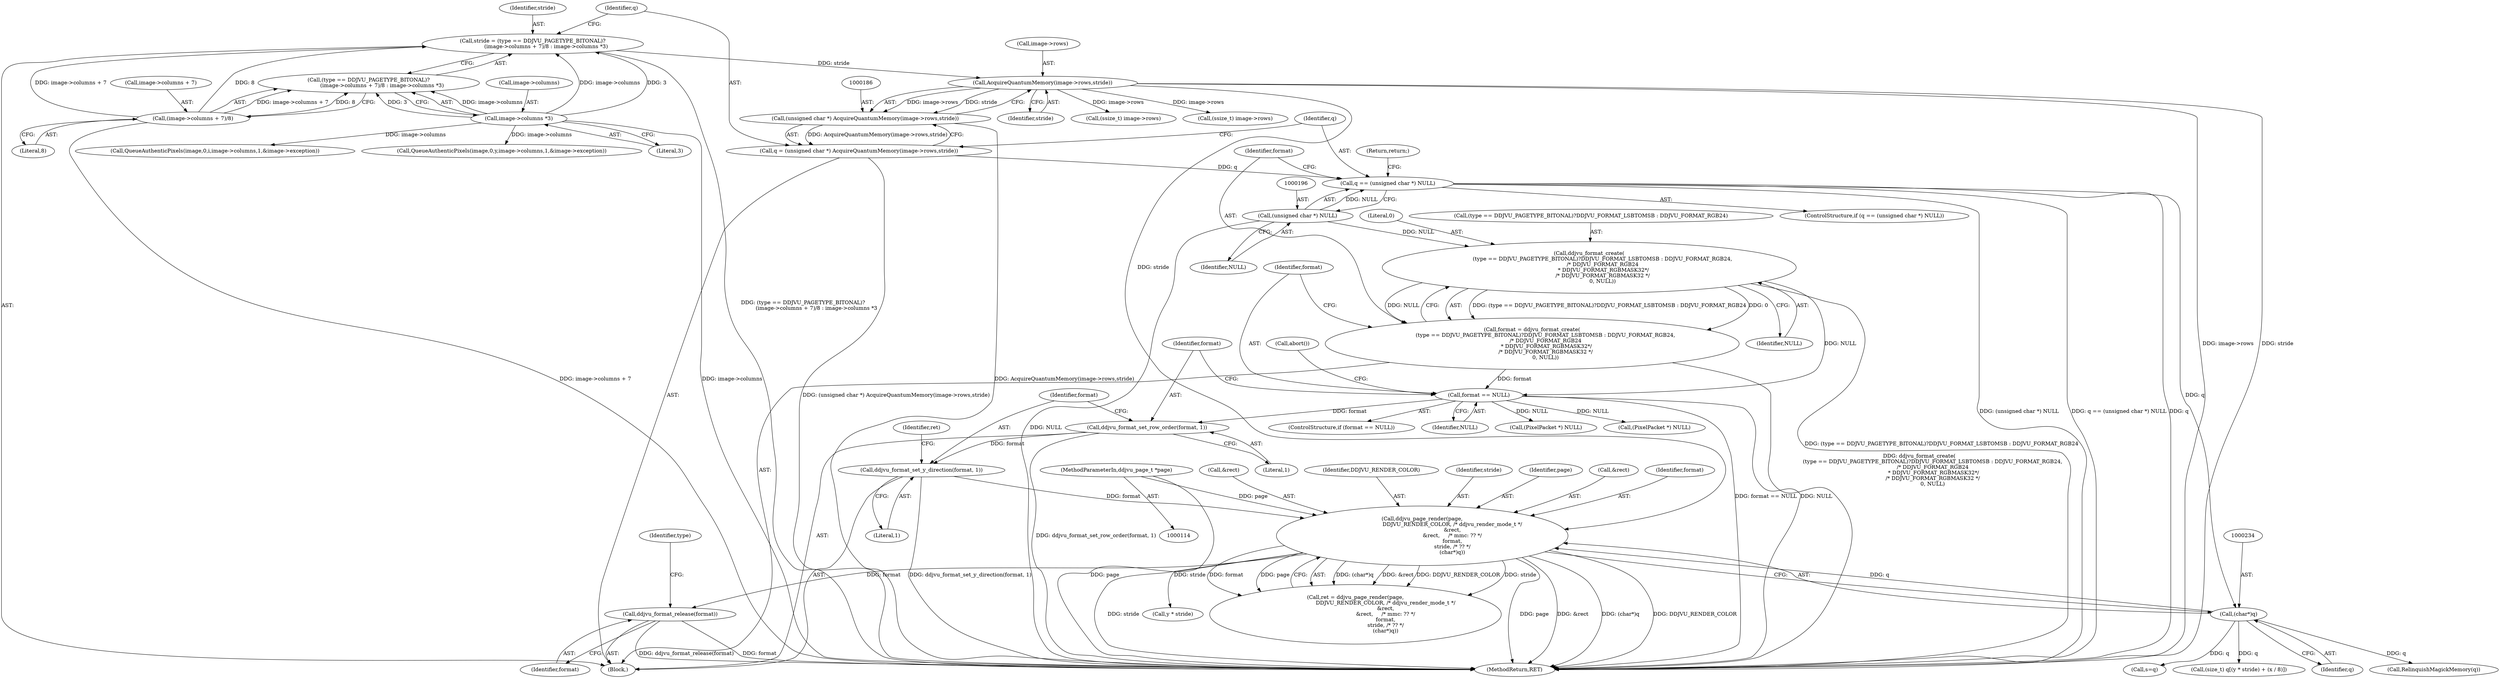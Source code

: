 digraph "0_ImageMagick_f6e9d0d9955e85bdd7540b251cd50d598dacc5e6_12@pointer" {
"1000239" [label="(Call,ddjvu_format_release(format))"];
"1000224" [label="(Call,ddjvu_page_render(page,\n                                    DDJVU_RENDER_COLOR, /* ddjvu_render_mode_t */\n                                    &rect,\n                                    &rect,     /* mmc: ?? */\n                                    format,\n                                    stride, /* ?? */\n                                    (char*)q))"];
"1000116" [label="(MethodParameterIn,ddjvu_page_t *page)"];
"1000219" [label="(Call,ddjvu_format_set_y_direction(format, 1))"];
"1000216" [label="(Call,ddjvu_format_set_row_order(format, 1))"];
"1000211" [label="(Call,format == NULL)"];
"1000199" [label="(Call,format = ddjvu_format_create(\n                (type == DDJVU_PAGETYPE_BITONAL)?DDJVU_FORMAT_LSBTOMSB : DDJVU_FORMAT_RGB24,\n                /* DDJVU_FORMAT_RGB24\n                 * DDJVU_FORMAT_RGBMASK32*/\n                /* DDJVU_FORMAT_RGBMASK32 */\n                0, NULL))"];
"1000201" [label="(Call,ddjvu_format_create(\n                (type == DDJVU_PAGETYPE_BITONAL)?DDJVU_FORMAT_LSBTOMSB : DDJVU_FORMAT_RGB24,\n                /* DDJVU_FORMAT_RGB24\n                 * DDJVU_FORMAT_RGBMASK32*/\n                /* DDJVU_FORMAT_RGBMASK32 */\n                0, NULL))"];
"1000195" [label="(Call,(unsigned char *) NULL)"];
"1000187" [label="(Call,AcquireQuantumMemory(image->rows,stride))"];
"1000165" [label="(Call,stride = (type == DDJVU_PAGETYPE_BITONAL)?\n                (image->columns + 7)/8 : image->columns *3)"];
"1000171" [label="(Call,(image->columns + 7)/8)"];
"1000178" [label="(Call,image->columns *3)"];
"1000233" [label="(Call,(char*)q)"];
"1000193" [label="(Call,q == (unsigned char *) NULL)"];
"1000183" [label="(Call,q = (unsigned char *) AcquireQuantumMemory(image->rows,stride))"];
"1000185" [label="(Call,(unsigned char *) AcquireQuantumMemory(image->rows,stride))"];
"1000183" [label="(Call,q = (unsigned char *) AcquireQuantumMemory(image->rows,stride))"];
"1000284" [label="(Call,(PixelPacket *) NULL)"];
"1000193" [label="(Call,q == (unsigned char *) NULL)"];
"1000197" [label="(Identifier,NULL)"];
"1000232" [label="(Identifier,stride)"];
"1000218" [label="(Literal,1)"];
"1000167" [label="(Call,(type == DDJVU_PAGETYPE_BITONAL)?\n                (image->columns + 7)/8 : image->columns *3)"];
"1000178" [label="(Call,image->columns *3)"];
"1000239" [label="(Call,ddjvu_format_release(format))"];
"1000191" [label="(Identifier,stride)"];
"1000210" [label="(ControlStructure,if (format == NULL))"];
"1000223" [label="(Identifier,ret)"];
"1000216" [label="(Call,ddjvu_format_set_row_order(format, 1))"];
"1000258" [label="(Call,(ssize_t) image->rows)"];
"1000386" [label="(Call,s=q)"];
"1000233" [label="(Call,(char*)q)"];
"1000219" [label="(Call,ddjvu_format_set_y_direction(format, 1))"];
"1000318" [label="(Call,(size_t) q[(y * stride) + (x / 8)])"];
"1000202" [label="(Call,(type == DDJVU_PAGETYPE_BITONAL)?DDJVU_FORMAT_LSBTOMSB : DDJVU_FORMAT_RGB24)"];
"1000240" [label="(Identifier,format)"];
"1000225" [label="(Identifier,page)"];
"1000192" [label="(ControlStructure,if (q == (unsigned char *) NULL))"];
"1000323" [label="(Call,y * stride)"];
"1000213" [label="(Identifier,NULL)"];
"1000481" [label="(MethodReturn,RET)"];
"1000116" [label="(MethodParameterIn,ddjvu_page_t *page)"];
"1000185" [label="(Call,(unsigned char *) AcquireQuantumMemory(image->rows,stride))"];
"1000395" [label="(Call,(ssize_t) image->rows)"];
"1000243" [label="(Identifier,type)"];
"1000172" [label="(Call,image->columns + 7)"];
"1000215" [label="(Call,abort())"];
"1000235" [label="(Identifier,q)"];
"1000229" [label="(Call,&rect)"];
"1000194" [label="(Identifier,q)"];
"1000222" [label="(Call,ret = ddjvu_page_render(page,\n                                    DDJVU_RENDER_COLOR, /* ddjvu_render_mode_t */\n                                    &rect,\n                                    &rect,     /* mmc: ?? */\n                                    format,\n                                    stride, /* ?? */\n                                    (char*)q))"];
"1000198" [label="(Return,return;)"];
"1000166" [label="(Identifier,stride)"];
"1000201" [label="(Call,ddjvu_format_create(\n                (type == DDJVU_PAGETYPE_BITONAL)?DDJVU_FORMAT_LSBTOMSB : DDJVU_FORMAT_RGB24,\n                /* DDJVU_FORMAT_RGB24\n                 * DDJVU_FORMAT_RGBMASK32*/\n                /* DDJVU_FORMAT_RGBMASK32 */\n                0, NULL))"];
"1000221" [label="(Literal,1)"];
"1000184" [label="(Identifier,q)"];
"1000200" [label="(Identifier,format)"];
"1000231" [label="(Identifier,format)"];
"1000179" [label="(Call,image->columns)"];
"1000227" [label="(Call,&rect)"];
"1000226" [label="(Identifier,DDJVU_RENDER_COLOR)"];
"1000199" [label="(Call,format = ddjvu_format_create(\n                (type == DDJVU_PAGETYPE_BITONAL)?DDJVU_FORMAT_LSBTOMSB : DDJVU_FORMAT_RGB24,\n                /* DDJVU_FORMAT_RGB24\n                 * DDJVU_FORMAT_RGBMASK32*/\n                /* DDJVU_FORMAT_RGBMASK32 */\n                0, NULL))"];
"1000208" [label="(Literal,0)"];
"1000165" [label="(Call,stride = (type == DDJVU_PAGETYPE_BITONAL)?\n                (image->columns + 7)/8 : image->columns *3)"];
"1000224" [label="(Call,ddjvu_page_render(page,\n                                    DDJVU_RENDER_COLOR, /* ddjvu_render_mode_t */\n                                    &rect,\n                                    &rect,     /* mmc: ?? */\n                                    format,\n                                    stride, /* ?? */\n                                    (char*)q))"];
"1000212" [label="(Identifier,format)"];
"1000429" [label="(Call,(PixelPacket *) NULL)"];
"1000195" [label="(Call,(unsigned char *) NULL)"];
"1000177" [label="(Literal,8)"];
"1000479" [label="(Call,RelinquishMagickMemory(q))"];
"1000220" [label="(Identifier,format)"];
"1000217" [label="(Identifier,format)"];
"1000188" [label="(Call,image->rows)"];
"1000211" [label="(Call,format == NULL)"];
"1000182" [label="(Literal,3)"];
"1000122" [label="(Block,)"];
"1000209" [label="(Identifier,NULL)"];
"1000414" [label="(Call,QueueAuthenticPixels(image,0,i,image->columns,1,&image->exception))"];
"1000269" [label="(Call,QueueAuthenticPixels(image,0,y,image->columns,1,&image->exception))"];
"1000187" [label="(Call,AcquireQuantumMemory(image->rows,stride))"];
"1000171" [label="(Call,(image->columns + 7)/8)"];
"1000239" -> "1000122"  [label="AST: "];
"1000239" -> "1000240"  [label="CFG: "];
"1000240" -> "1000239"  [label="AST: "];
"1000243" -> "1000239"  [label="CFG: "];
"1000239" -> "1000481"  [label="DDG: ddjvu_format_release(format)"];
"1000239" -> "1000481"  [label="DDG: format"];
"1000224" -> "1000239"  [label="DDG: format"];
"1000224" -> "1000222"  [label="AST: "];
"1000224" -> "1000233"  [label="CFG: "];
"1000225" -> "1000224"  [label="AST: "];
"1000226" -> "1000224"  [label="AST: "];
"1000227" -> "1000224"  [label="AST: "];
"1000229" -> "1000224"  [label="AST: "];
"1000231" -> "1000224"  [label="AST: "];
"1000232" -> "1000224"  [label="AST: "];
"1000233" -> "1000224"  [label="AST: "];
"1000222" -> "1000224"  [label="CFG: "];
"1000224" -> "1000481"  [label="DDG: page"];
"1000224" -> "1000481"  [label="DDG: &rect"];
"1000224" -> "1000481"  [label="DDG: (char*)q"];
"1000224" -> "1000481"  [label="DDG: DDJVU_RENDER_COLOR"];
"1000224" -> "1000481"  [label="DDG: stride"];
"1000224" -> "1000222"  [label="DDG: (char*)q"];
"1000224" -> "1000222"  [label="DDG: &rect"];
"1000224" -> "1000222"  [label="DDG: DDJVU_RENDER_COLOR"];
"1000224" -> "1000222"  [label="DDG: stride"];
"1000224" -> "1000222"  [label="DDG: format"];
"1000224" -> "1000222"  [label="DDG: page"];
"1000116" -> "1000224"  [label="DDG: page"];
"1000219" -> "1000224"  [label="DDG: format"];
"1000187" -> "1000224"  [label="DDG: stride"];
"1000233" -> "1000224"  [label="DDG: q"];
"1000224" -> "1000323"  [label="DDG: stride"];
"1000116" -> "1000114"  [label="AST: "];
"1000116" -> "1000481"  [label="DDG: page"];
"1000219" -> "1000122"  [label="AST: "];
"1000219" -> "1000221"  [label="CFG: "];
"1000220" -> "1000219"  [label="AST: "];
"1000221" -> "1000219"  [label="AST: "];
"1000223" -> "1000219"  [label="CFG: "];
"1000219" -> "1000481"  [label="DDG: ddjvu_format_set_y_direction(format, 1)"];
"1000216" -> "1000219"  [label="DDG: format"];
"1000216" -> "1000122"  [label="AST: "];
"1000216" -> "1000218"  [label="CFG: "];
"1000217" -> "1000216"  [label="AST: "];
"1000218" -> "1000216"  [label="AST: "];
"1000220" -> "1000216"  [label="CFG: "];
"1000216" -> "1000481"  [label="DDG: ddjvu_format_set_row_order(format, 1)"];
"1000211" -> "1000216"  [label="DDG: format"];
"1000211" -> "1000210"  [label="AST: "];
"1000211" -> "1000213"  [label="CFG: "];
"1000212" -> "1000211"  [label="AST: "];
"1000213" -> "1000211"  [label="AST: "];
"1000215" -> "1000211"  [label="CFG: "];
"1000217" -> "1000211"  [label="CFG: "];
"1000211" -> "1000481"  [label="DDG: NULL"];
"1000211" -> "1000481"  [label="DDG: format == NULL"];
"1000199" -> "1000211"  [label="DDG: format"];
"1000201" -> "1000211"  [label="DDG: NULL"];
"1000211" -> "1000284"  [label="DDG: NULL"];
"1000211" -> "1000429"  [label="DDG: NULL"];
"1000199" -> "1000122"  [label="AST: "];
"1000199" -> "1000201"  [label="CFG: "];
"1000200" -> "1000199"  [label="AST: "];
"1000201" -> "1000199"  [label="AST: "];
"1000212" -> "1000199"  [label="CFG: "];
"1000199" -> "1000481"  [label="DDG: ddjvu_format_create(\n                (type == DDJVU_PAGETYPE_BITONAL)?DDJVU_FORMAT_LSBTOMSB : DDJVU_FORMAT_RGB24,\n                /* DDJVU_FORMAT_RGB24\n                 * DDJVU_FORMAT_RGBMASK32*/\n                /* DDJVU_FORMAT_RGBMASK32 */\n                0, NULL)"];
"1000201" -> "1000199"  [label="DDG: (type == DDJVU_PAGETYPE_BITONAL)?DDJVU_FORMAT_LSBTOMSB : DDJVU_FORMAT_RGB24"];
"1000201" -> "1000199"  [label="DDG: 0"];
"1000201" -> "1000199"  [label="DDG: NULL"];
"1000201" -> "1000209"  [label="CFG: "];
"1000202" -> "1000201"  [label="AST: "];
"1000208" -> "1000201"  [label="AST: "];
"1000209" -> "1000201"  [label="AST: "];
"1000201" -> "1000481"  [label="DDG: (type == DDJVU_PAGETYPE_BITONAL)?DDJVU_FORMAT_LSBTOMSB : DDJVU_FORMAT_RGB24"];
"1000195" -> "1000201"  [label="DDG: NULL"];
"1000195" -> "1000193"  [label="AST: "];
"1000195" -> "1000197"  [label="CFG: "];
"1000196" -> "1000195"  [label="AST: "];
"1000197" -> "1000195"  [label="AST: "];
"1000193" -> "1000195"  [label="CFG: "];
"1000195" -> "1000481"  [label="DDG: NULL"];
"1000195" -> "1000193"  [label="DDG: NULL"];
"1000187" -> "1000185"  [label="AST: "];
"1000187" -> "1000191"  [label="CFG: "];
"1000188" -> "1000187"  [label="AST: "];
"1000191" -> "1000187"  [label="AST: "];
"1000185" -> "1000187"  [label="CFG: "];
"1000187" -> "1000481"  [label="DDG: image->rows"];
"1000187" -> "1000481"  [label="DDG: stride"];
"1000187" -> "1000185"  [label="DDG: image->rows"];
"1000187" -> "1000185"  [label="DDG: stride"];
"1000165" -> "1000187"  [label="DDG: stride"];
"1000187" -> "1000258"  [label="DDG: image->rows"];
"1000187" -> "1000395"  [label="DDG: image->rows"];
"1000165" -> "1000122"  [label="AST: "];
"1000165" -> "1000167"  [label="CFG: "];
"1000166" -> "1000165"  [label="AST: "];
"1000167" -> "1000165"  [label="AST: "];
"1000184" -> "1000165"  [label="CFG: "];
"1000165" -> "1000481"  [label="DDG: (type == DDJVU_PAGETYPE_BITONAL)?\n                (image->columns + 7)/8 : image->columns *3"];
"1000171" -> "1000165"  [label="DDG: image->columns + 7"];
"1000171" -> "1000165"  [label="DDG: 8"];
"1000178" -> "1000165"  [label="DDG: image->columns"];
"1000178" -> "1000165"  [label="DDG: 3"];
"1000171" -> "1000167"  [label="AST: "];
"1000171" -> "1000177"  [label="CFG: "];
"1000172" -> "1000171"  [label="AST: "];
"1000177" -> "1000171"  [label="AST: "];
"1000167" -> "1000171"  [label="CFG: "];
"1000171" -> "1000481"  [label="DDG: image->columns + 7"];
"1000171" -> "1000167"  [label="DDG: image->columns + 7"];
"1000171" -> "1000167"  [label="DDG: 8"];
"1000178" -> "1000167"  [label="AST: "];
"1000178" -> "1000182"  [label="CFG: "];
"1000179" -> "1000178"  [label="AST: "];
"1000182" -> "1000178"  [label="AST: "];
"1000167" -> "1000178"  [label="CFG: "];
"1000178" -> "1000481"  [label="DDG: image->columns"];
"1000178" -> "1000167"  [label="DDG: image->columns"];
"1000178" -> "1000167"  [label="DDG: 3"];
"1000178" -> "1000269"  [label="DDG: image->columns"];
"1000178" -> "1000414"  [label="DDG: image->columns"];
"1000233" -> "1000235"  [label="CFG: "];
"1000234" -> "1000233"  [label="AST: "];
"1000235" -> "1000233"  [label="AST: "];
"1000193" -> "1000233"  [label="DDG: q"];
"1000233" -> "1000318"  [label="DDG: q"];
"1000233" -> "1000386"  [label="DDG: q"];
"1000233" -> "1000479"  [label="DDG: q"];
"1000193" -> "1000192"  [label="AST: "];
"1000194" -> "1000193"  [label="AST: "];
"1000198" -> "1000193"  [label="CFG: "];
"1000200" -> "1000193"  [label="CFG: "];
"1000193" -> "1000481"  [label="DDG: q"];
"1000193" -> "1000481"  [label="DDG: (unsigned char *) NULL"];
"1000193" -> "1000481"  [label="DDG: q == (unsigned char *) NULL"];
"1000183" -> "1000193"  [label="DDG: q"];
"1000183" -> "1000122"  [label="AST: "];
"1000183" -> "1000185"  [label="CFG: "];
"1000184" -> "1000183"  [label="AST: "];
"1000185" -> "1000183"  [label="AST: "];
"1000194" -> "1000183"  [label="CFG: "];
"1000183" -> "1000481"  [label="DDG: (unsigned char *) AcquireQuantumMemory(image->rows,stride)"];
"1000185" -> "1000183"  [label="DDG: AcquireQuantumMemory(image->rows,stride)"];
"1000186" -> "1000185"  [label="AST: "];
"1000185" -> "1000481"  [label="DDG: AcquireQuantumMemory(image->rows,stride)"];
}
